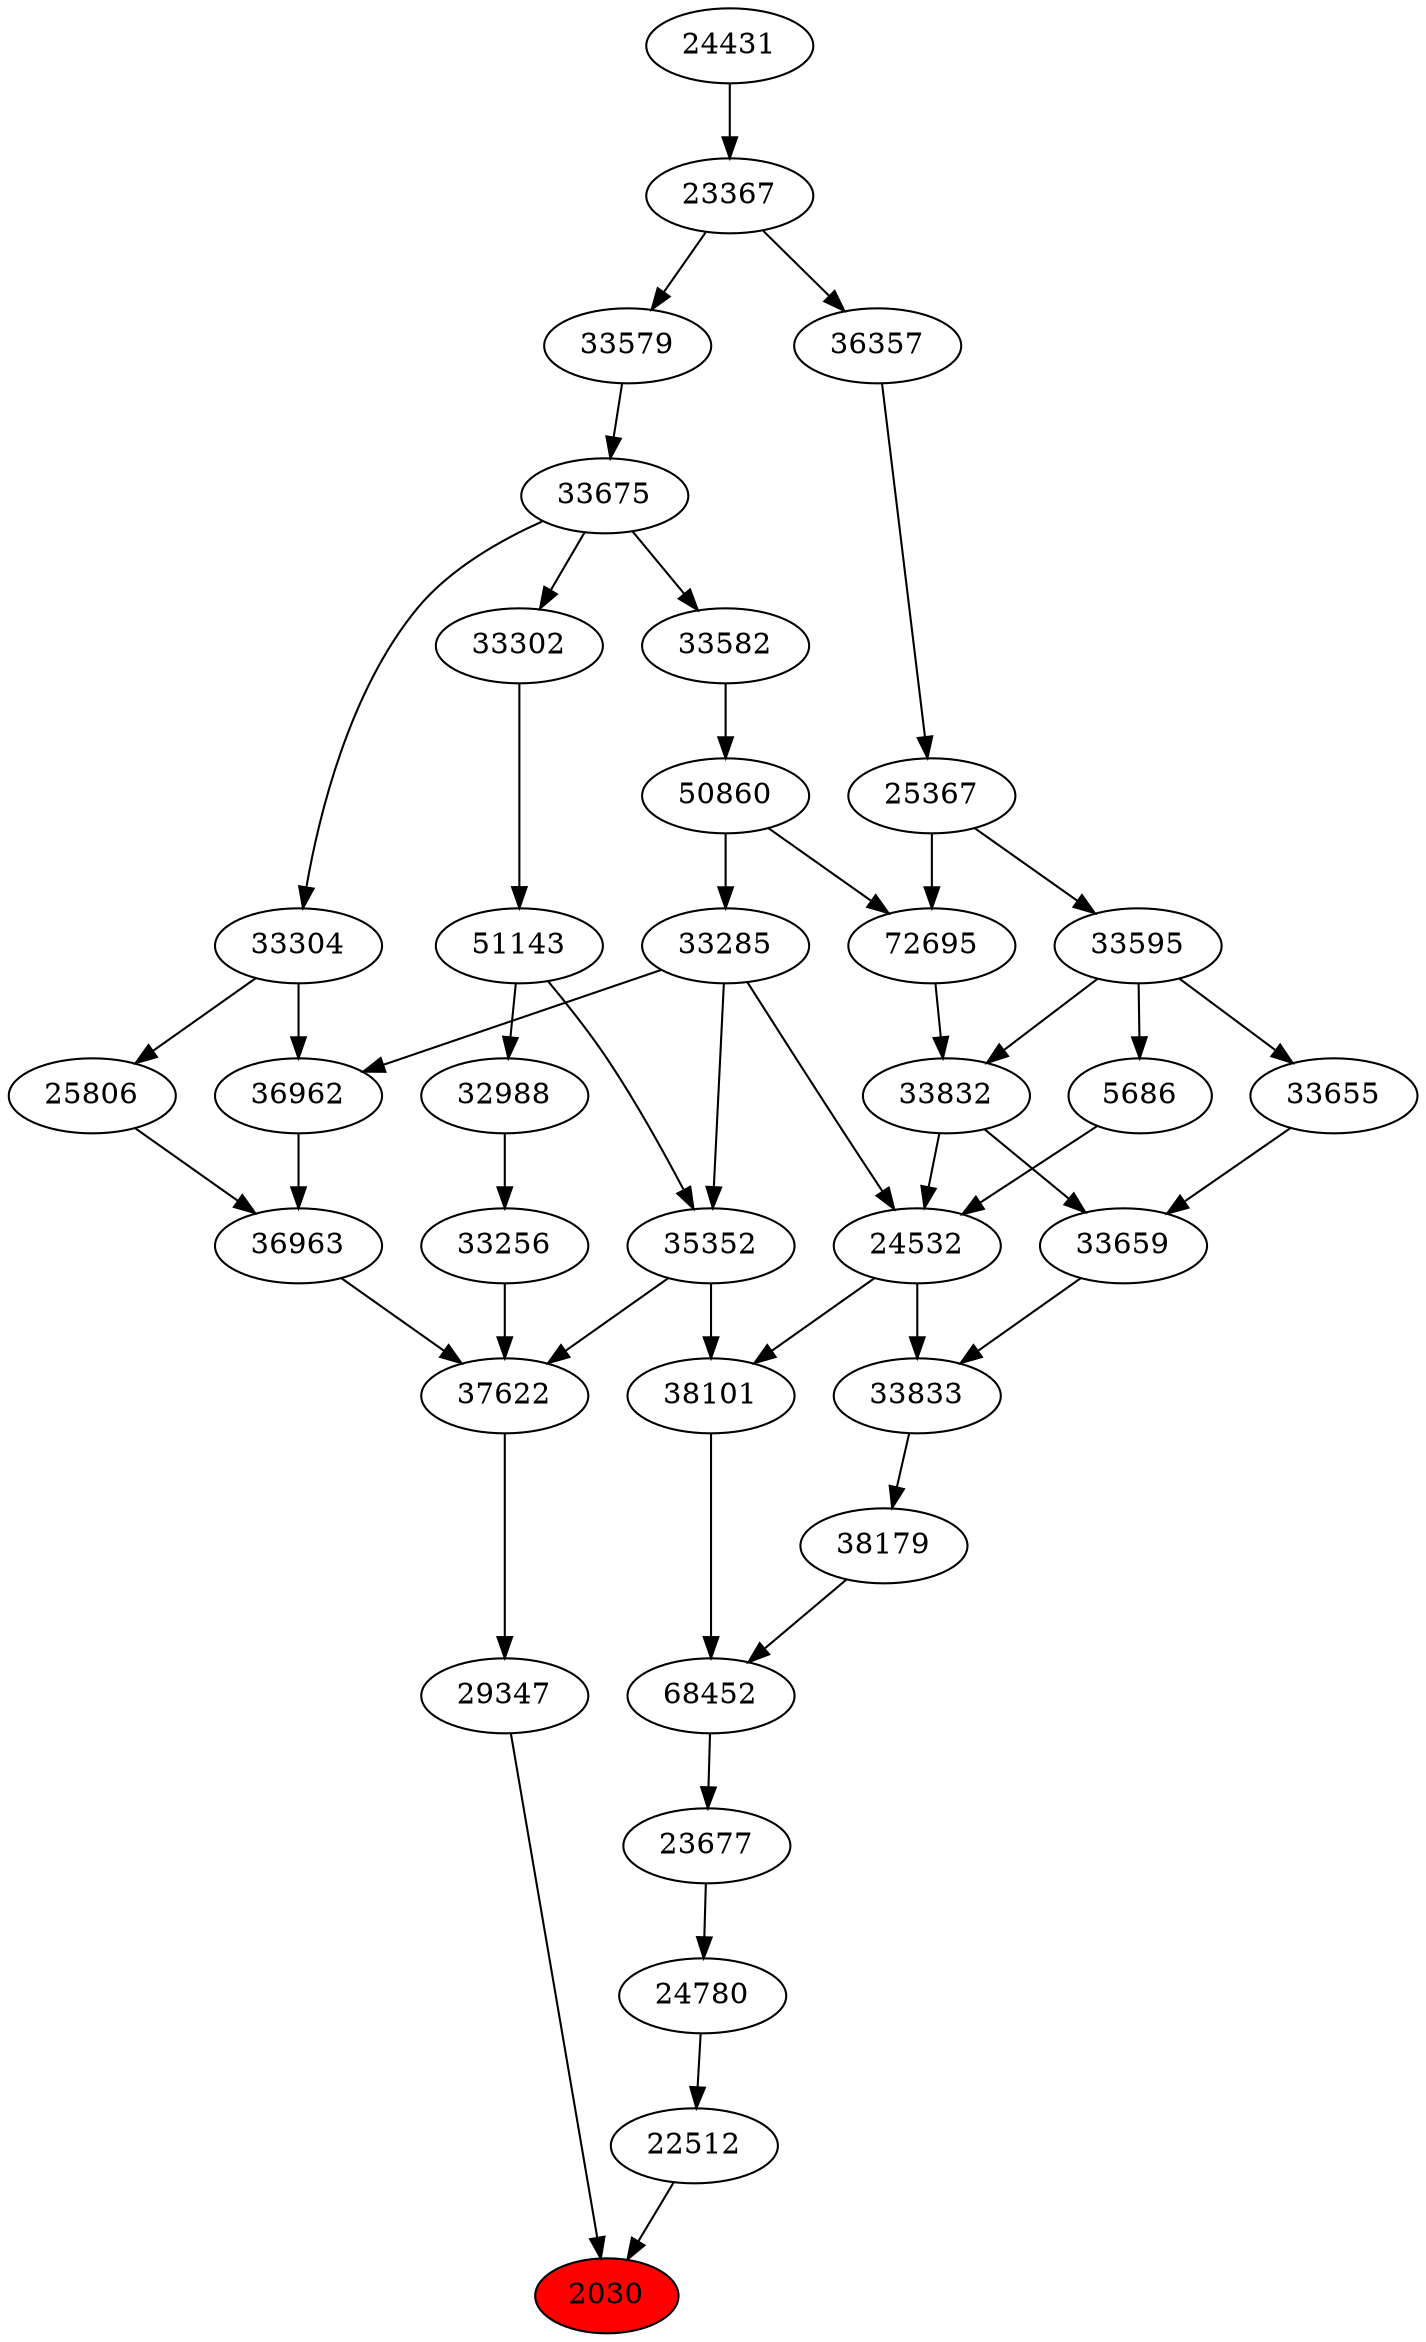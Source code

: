 strict digraph{ 
2030 [label="2030" fillcolor=red style=filled]
22512 -> 2030
29347 -> 2030
22512 [label="22512"]
24780 -> 22512
29347 [label="29347"]
37622 -> 29347
24780 [label="24780"]
23677 -> 24780
37622 [label="37622"]
36963 -> 37622
35352 -> 37622
33256 -> 37622
23677 [label="23677"]
68452 -> 23677
36963 [label="36963"]
36962 -> 36963
25806 -> 36963
35352 [label="35352"]
33285 -> 35352
51143 -> 35352
33256 [label="33256"]
32988 -> 33256
68452 [label="68452"]
38179 -> 68452
38101 -> 68452
36962 [label="36962"]
33285 -> 36962
33304 -> 36962
25806 [label="25806"]
33304 -> 25806
33285 [label="33285"]
50860 -> 33285
51143 [label="51143"]
33302 -> 51143
32988 [label="32988"]
51143 -> 32988
38179 [label="38179"]
33833 -> 38179
38101 [label="38101"]
24532 -> 38101
35352 -> 38101
33304 [label="33304"]
33675 -> 33304
50860 [label="50860"]
33582 -> 50860
33302 [label="33302"]
33675 -> 33302
33833 [label="33833"]
33659 -> 33833
24532 -> 33833
24532 [label="24532"]
33285 -> 24532
5686 -> 24532
33832 -> 24532
33675 [label="33675"]
33579 -> 33675
33582 [label="33582"]
33675 -> 33582
33659 [label="33659"]
33655 -> 33659
33832 -> 33659
5686 [label="5686"]
33595 -> 5686
33832 [label="33832"]
72695 -> 33832
33595 -> 33832
33579 [label="33579"]
23367 -> 33579
33655 [label="33655"]
33595 -> 33655
33595 [label="33595"]
25367 -> 33595
72695 [label="72695"]
50860 -> 72695
25367 -> 72695
23367 [label="23367"]
24431 -> 23367
25367 [label="25367"]
36357 -> 25367
24431 [label="24431"]
36357 [label="36357"]
23367 -> 36357
}